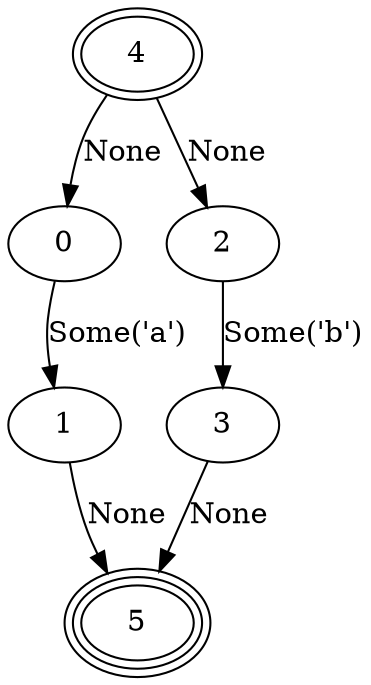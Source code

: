 digraph G {
5 [peripheries=3];
4 [peripheries=2];
1 -> 5 [ label="None" ];
3 -> 5 [ label="None" ];
0 -> 1 [ label="Some('a')" ];
4 -> 0 [ label="None" ];
4 -> 2 [ label="None" ];
2 -> 3 [ label="Some('b')" ];
}
